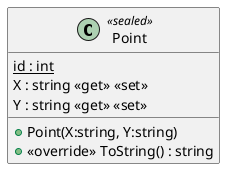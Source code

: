 @startuml
class Point <<sealed>> {
    {static} id : int
    X : string <<get>> <<set>>
    Y : string <<get>> <<set>>
    + Point(X:string, Y:string)
    + <<override>> ToString() : string
}
@enduml
